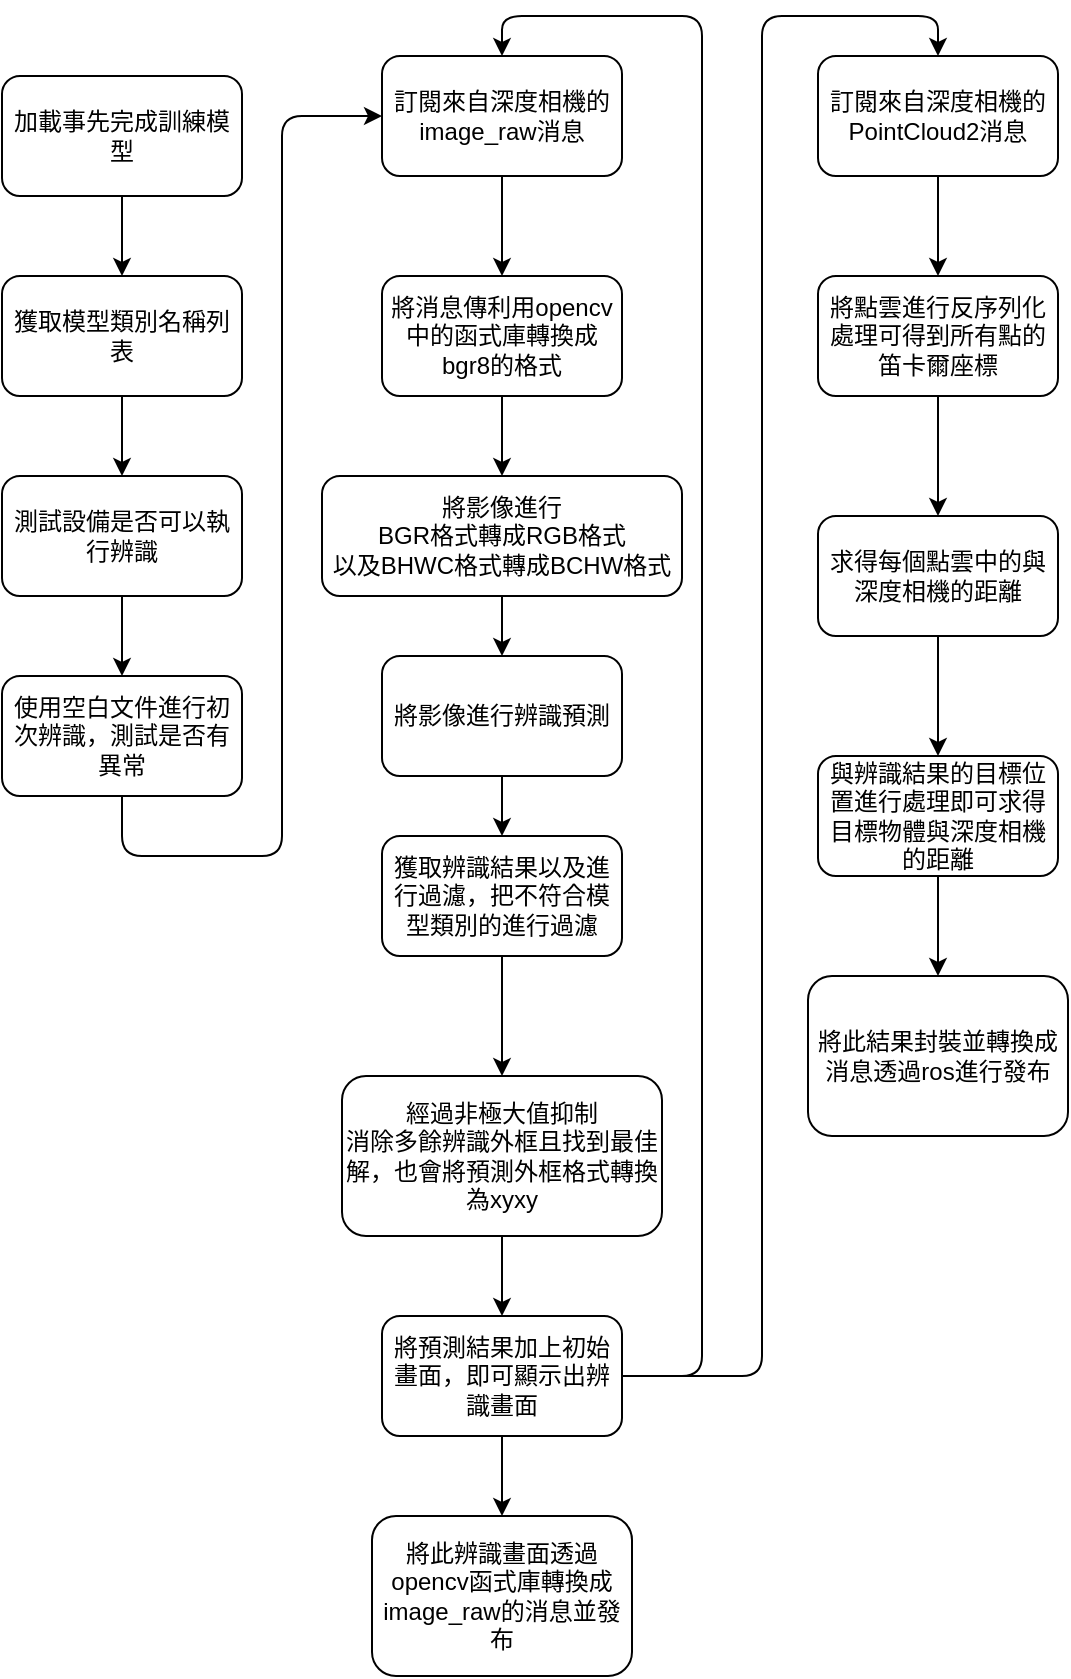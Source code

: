 <mxfile>
    <diagram id="Wls8ueZb1EqQs-8ss1HO" name="第1頁">
        <mxGraphModel dx="1323" dy="707" grid="1" gridSize="10" guides="1" tooltips="1" connect="1" arrows="1" fold="1" page="1" pageScale="1" pageWidth="827" pageHeight="1169" math="0" shadow="0">
            <root>
                <mxCell id="0"/>
                <mxCell id="1" parent="0"/>
                <mxCell id="13" style="edgeStyle=none;html=1;entryX=0.5;entryY=0;entryDx=0;entryDy=0;" parent="1" source="2" target="3" edge="1">
                    <mxGeometry relative="1" as="geometry"/>
                </mxCell>
                <mxCell id="2" value="加載事先完成訓練模型" style="rounded=1;whiteSpace=wrap;html=1;" parent="1" vertex="1">
                    <mxGeometry x="50" y="50" width="120" height="60" as="geometry"/>
                </mxCell>
                <mxCell id="14" style="edgeStyle=none;html=1;" parent="1" source="3" target="4" edge="1">
                    <mxGeometry relative="1" as="geometry"/>
                </mxCell>
                <mxCell id="3" value="獲取模型類別名稱列表" style="rounded=1;whiteSpace=wrap;html=1;" parent="1" vertex="1">
                    <mxGeometry x="50" y="150" width="120" height="60" as="geometry"/>
                </mxCell>
                <mxCell id="15" style="edgeStyle=none;html=1;" parent="1" source="4" target="5" edge="1">
                    <mxGeometry relative="1" as="geometry"/>
                </mxCell>
                <mxCell id="4" value="測試設備是否可以執行辨識" style="rounded=1;whiteSpace=wrap;html=1;" parent="1" vertex="1">
                    <mxGeometry x="50" y="250" width="120" height="60" as="geometry"/>
                </mxCell>
                <mxCell id="16" style="edgeStyle=none;html=1;" parent="1" source="5" target="6" edge="1">
                    <mxGeometry relative="1" as="geometry">
                        <Array as="points">
                            <mxPoint x="110" y="440"/>
                            <mxPoint x="190" y="440"/>
                            <mxPoint x="190" y="70"/>
                        </Array>
                    </mxGeometry>
                </mxCell>
                <mxCell id="5" value="使用空白文件進行初次辨識，測試是否有異常" style="rounded=1;whiteSpace=wrap;html=1;" parent="1" vertex="1">
                    <mxGeometry x="50" y="350" width="120" height="60" as="geometry"/>
                </mxCell>
                <mxCell id="17" style="edgeStyle=none;html=1;entryX=0.5;entryY=0;entryDx=0;entryDy=0;" parent="1" source="6" target="7" edge="1">
                    <mxGeometry relative="1" as="geometry"/>
                </mxCell>
                <mxCell id="6" value="訂閱來自深度相機的image_raw消息" style="rounded=1;whiteSpace=wrap;html=1;" parent="1" vertex="1">
                    <mxGeometry x="240" y="40" width="120" height="60" as="geometry"/>
                </mxCell>
                <mxCell id="18" style="edgeStyle=none;html=1;" parent="1" source="7" target="8" edge="1">
                    <mxGeometry relative="1" as="geometry"/>
                </mxCell>
                <mxCell id="7" value="將消息傳利用opencv中的函式庫轉換成bgr8的格式" style="rounded=1;whiteSpace=wrap;html=1;" parent="1" vertex="1">
                    <mxGeometry x="240" y="150" width="120" height="60" as="geometry"/>
                </mxCell>
                <mxCell id="19" style="edgeStyle=none;html=1;" parent="1" source="8" target="9" edge="1">
                    <mxGeometry relative="1" as="geometry"/>
                </mxCell>
                <mxCell id="8" value="將影像進行&lt;br&gt;BGR格式轉成RGB格式&lt;br&gt;以及BHWC格式轉成BCHW格式" style="rounded=1;whiteSpace=wrap;html=1;" parent="1" vertex="1">
                    <mxGeometry x="210" y="250" width="180" height="60" as="geometry"/>
                </mxCell>
                <mxCell id="20" style="edgeStyle=none;html=1;" parent="1" source="9" target="10" edge="1">
                    <mxGeometry relative="1" as="geometry"/>
                </mxCell>
                <mxCell id="9" value="將影像進行辨識預測" style="rounded=1;whiteSpace=wrap;html=1;" parent="1" vertex="1">
                    <mxGeometry x="240" y="340" width="120" height="60" as="geometry"/>
                </mxCell>
                <mxCell id="21" style="edgeStyle=none;html=1;" parent="1" source="10" target="11" edge="1">
                    <mxGeometry relative="1" as="geometry"/>
                </mxCell>
                <mxCell id="10" value="獲取辨識結果以及進行過濾，把不符合模型類別的進行過濾" style="rounded=1;whiteSpace=wrap;html=1;" parent="1" vertex="1">
                    <mxGeometry x="240" y="430" width="120" height="60" as="geometry"/>
                </mxCell>
                <mxCell id="22" style="edgeStyle=none;html=1;" parent="1" source="11" target="12" edge="1">
                    <mxGeometry relative="1" as="geometry"/>
                </mxCell>
                <mxCell id="11" value="經過非極大值抑制&lt;br&gt;消除多餘辨識外框且找到最佳解，也會將預測外框格式轉換為xyxy" style="rounded=1;whiteSpace=wrap;html=1;" parent="1" vertex="1">
                    <mxGeometry x="220" y="550" width="160" height="80" as="geometry"/>
                </mxCell>
                <mxCell id="24" style="edgeStyle=none;html=1;entryX=0.5;entryY=0;entryDx=0;entryDy=0;" parent="1" source="12" target="23" edge="1">
                    <mxGeometry relative="1" as="geometry"/>
                </mxCell>
                <mxCell id="36" style="edgeStyle=none;html=1;entryX=0.5;entryY=0;entryDx=0;entryDy=0;" edge="1" parent="1" source="12" target="26">
                    <mxGeometry relative="1" as="geometry">
                        <mxPoint x="470" y="70" as="targetPoint"/>
                        <Array as="points">
                            <mxPoint x="430" y="700"/>
                            <mxPoint x="430" y="70"/>
                            <mxPoint x="430" y="20"/>
                            <mxPoint x="518" y="20"/>
                        </Array>
                    </mxGeometry>
                </mxCell>
                <mxCell id="37" style="edgeStyle=none;html=1;entryX=0.5;entryY=0;entryDx=0;entryDy=0;" edge="1" parent="1" source="12" target="6">
                    <mxGeometry relative="1" as="geometry">
                        <Array as="points">
                            <mxPoint x="400" y="700"/>
                            <mxPoint x="400" y="20"/>
                            <mxPoint x="300" y="20"/>
                        </Array>
                    </mxGeometry>
                </mxCell>
                <mxCell id="12" value="將預測結果加上初始畫面，即可顯示出辨識畫面" style="rounded=1;whiteSpace=wrap;html=1;" parent="1" vertex="1">
                    <mxGeometry x="240" y="670" width="120" height="60" as="geometry"/>
                </mxCell>
                <mxCell id="23" value="將此辨識畫面透過opencv函式庫轉換成image_raw的消息並發布" style="rounded=1;whiteSpace=wrap;html=1;" parent="1" vertex="1">
                    <mxGeometry x="235" y="770" width="130" height="80" as="geometry"/>
                </mxCell>
                <mxCell id="30" style="edgeStyle=none;html=1;entryX=0.5;entryY=0;entryDx=0;entryDy=0;" parent="1" source="26" target="27" edge="1">
                    <mxGeometry relative="1" as="geometry"/>
                </mxCell>
                <mxCell id="26" value="&lt;span&gt;訂閱來自深度相機的PointCloud2消息&lt;/span&gt;" style="rounded=1;whiteSpace=wrap;html=1;" parent="1" vertex="1">
                    <mxGeometry x="458" y="40" width="120" height="60" as="geometry"/>
                </mxCell>
                <mxCell id="31" style="edgeStyle=none;html=1;" parent="1" source="27" target="28" edge="1">
                    <mxGeometry relative="1" as="geometry"/>
                </mxCell>
                <mxCell id="27" value="將點雲進行反序列化處理可得到所有點的笛卡爾座標" style="rounded=1;whiteSpace=wrap;html=1;" parent="1" vertex="1">
                    <mxGeometry x="458" y="150" width="120" height="60" as="geometry"/>
                </mxCell>
                <mxCell id="33" style="edgeStyle=none;html=1;" parent="1" source="28" target="32" edge="1">
                    <mxGeometry relative="1" as="geometry"/>
                </mxCell>
                <mxCell id="28" value="求得每個點雲中的與深度相機的距離" style="rounded=1;whiteSpace=wrap;html=1;" parent="1" vertex="1">
                    <mxGeometry x="458" y="270" width="120" height="60" as="geometry"/>
                </mxCell>
                <mxCell id="35" style="edgeStyle=none;html=1;entryX=0.5;entryY=0;entryDx=0;entryDy=0;" parent="1" source="32" target="34" edge="1">
                    <mxGeometry relative="1" as="geometry"/>
                </mxCell>
                <mxCell id="32" value="與辨識結果的目標位置進行處理即可求得目標物體與深度相機的距離" style="rounded=1;whiteSpace=wrap;html=1;" parent="1" vertex="1">
                    <mxGeometry x="458" y="390" width="120" height="60" as="geometry"/>
                </mxCell>
                <mxCell id="34" value="將此結果封裝並轉換成消息透過ros進行發布" style="rounded=1;whiteSpace=wrap;html=1;" parent="1" vertex="1">
                    <mxGeometry x="453" y="500" width="130" height="80" as="geometry"/>
                </mxCell>
            </root>
        </mxGraphModel>
    </diagram>
</mxfile>